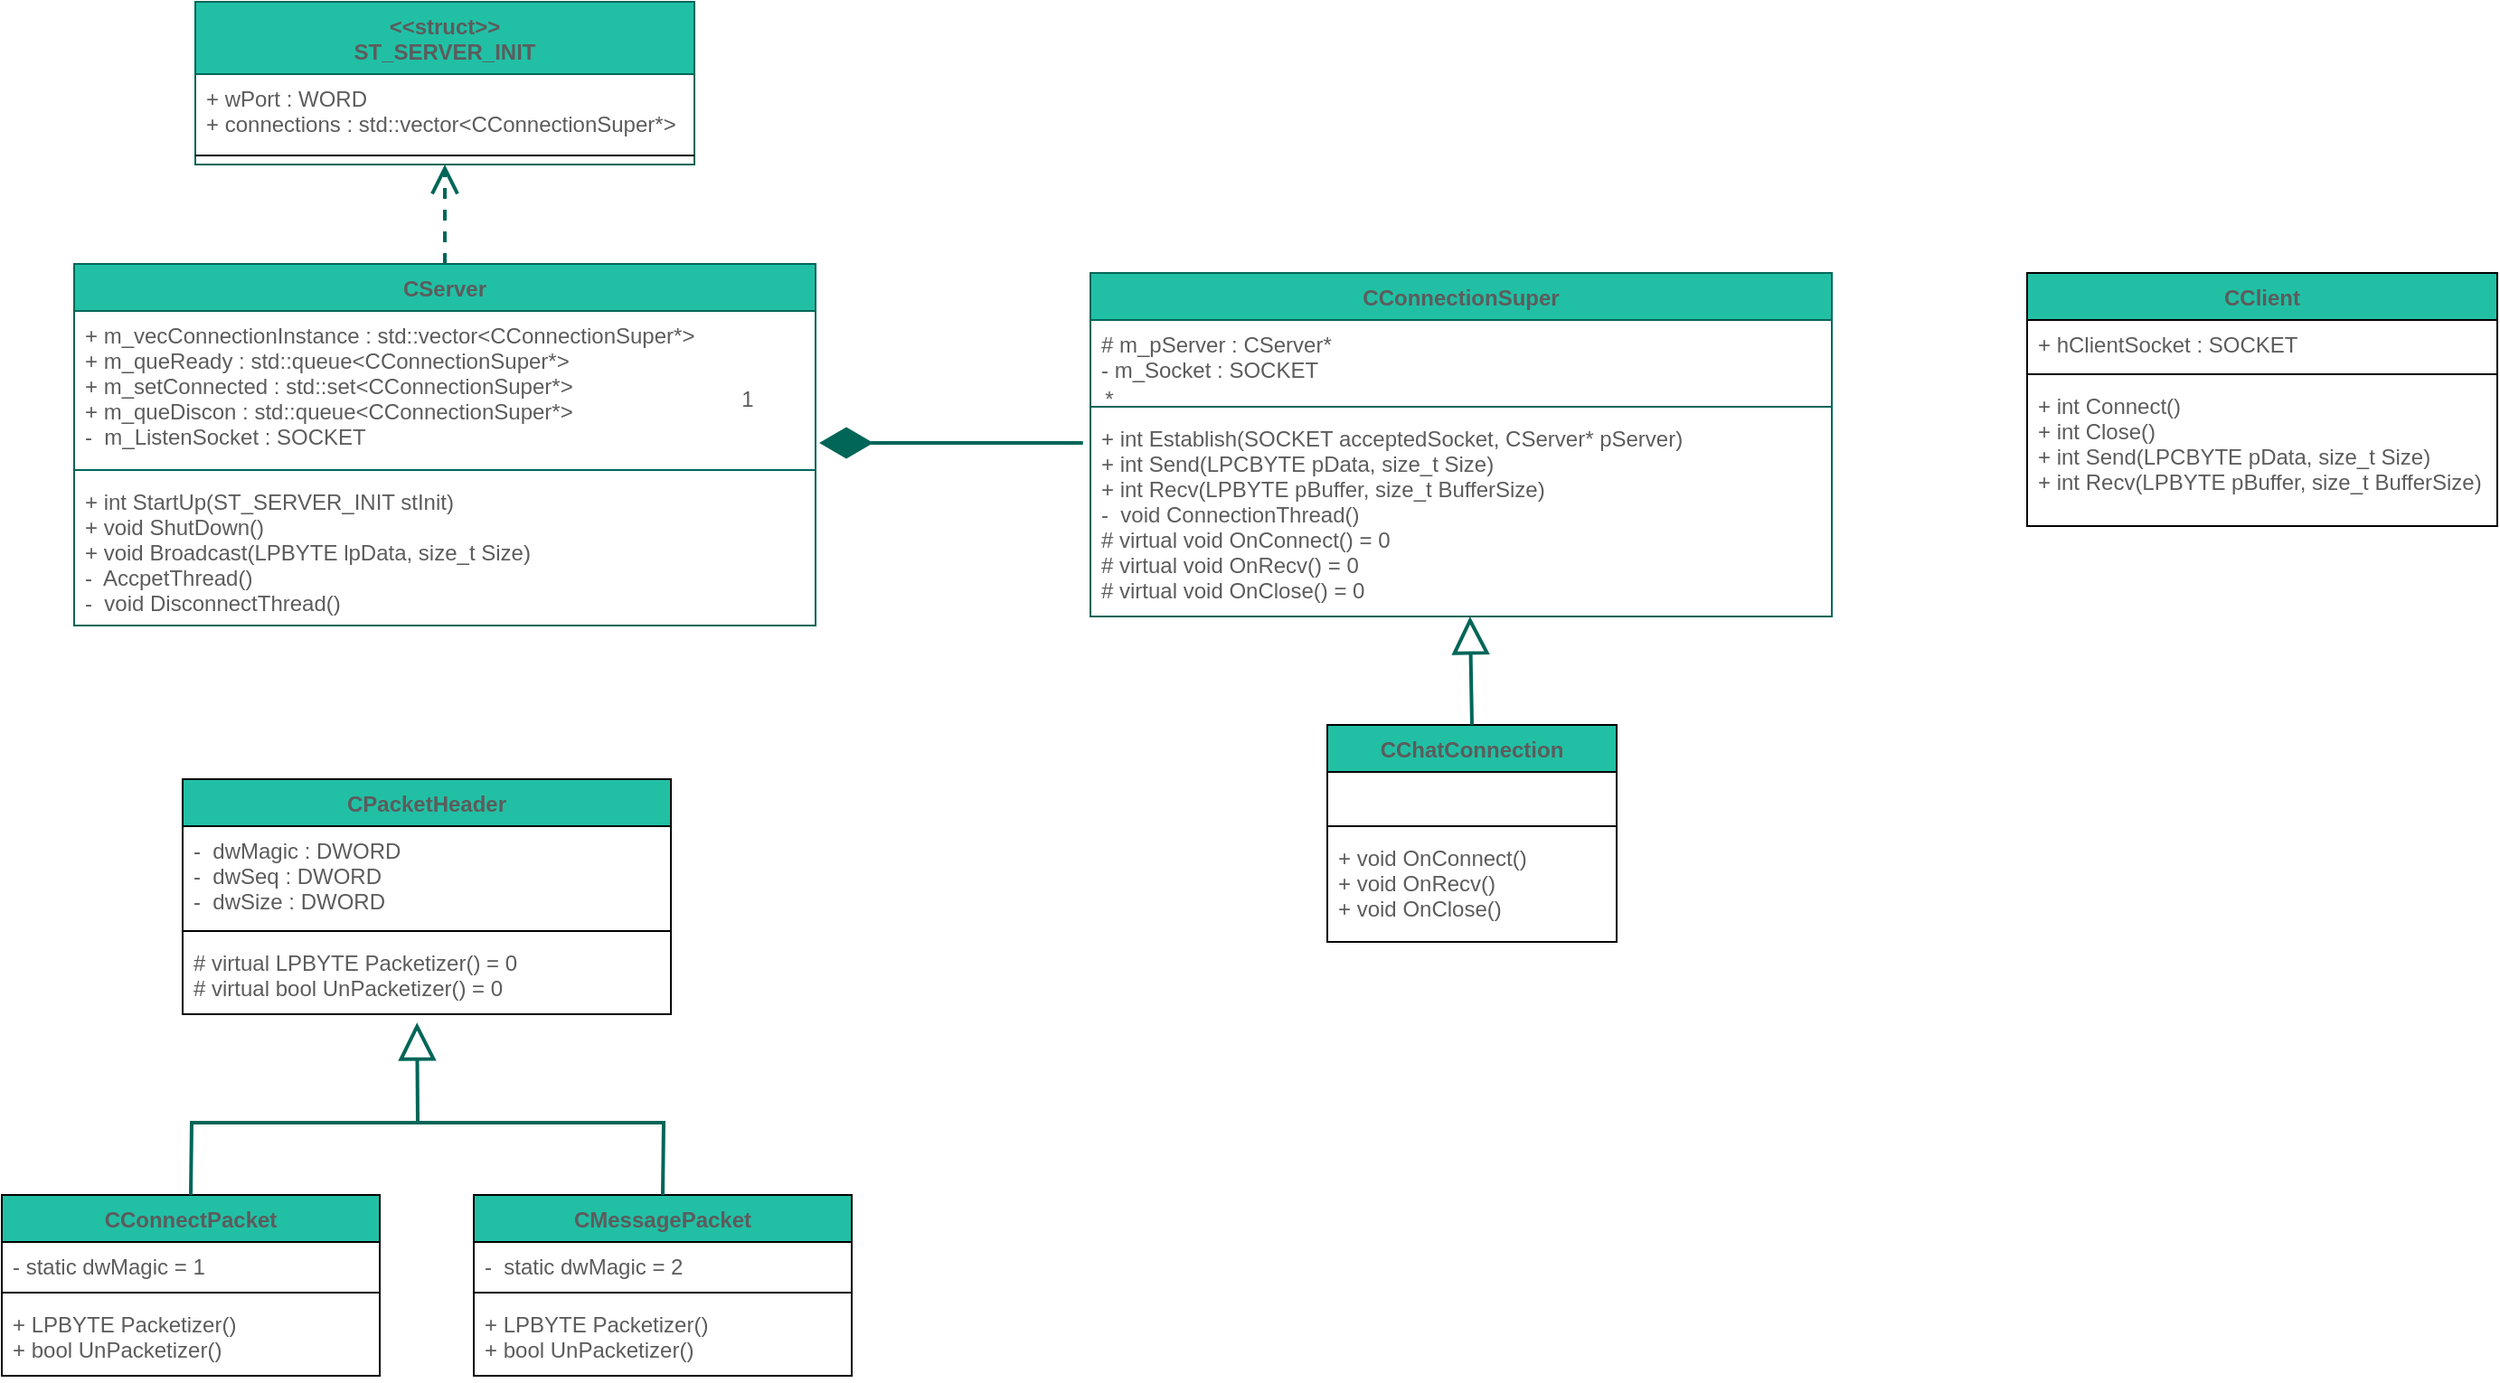 <mxfile version="18.0.6" type="device"><diagram id="C5RBs43oDa-KdzZeNtuy" name="Page-1"><mxGraphModel dx="622" dy="461" grid="1" gridSize="10" guides="1" tooltips="1" connect="1" arrows="1" fold="1" page="1" pageScale="1" pageWidth="827" pageHeight="1169" math="0" shadow="0"><root><mxCell id="WIyWlLk6GJQsqaUBKTNV-0"/><mxCell id="WIyWlLk6GJQsqaUBKTNV-1" parent="WIyWlLk6GJQsqaUBKTNV-0"/><mxCell id="Q8CzSv9IBbZ-1-yQpQ7J-0" value="CServer" style="swimlane;fontStyle=1;align=center;verticalAlign=top;childLayout=stackLayout;horizontal=1;startSize=26;horizontalStack=0;resizeParent=1;resizeParentMax=0;resizeLast=0;collapsible=1;marginBottom=0;fillColor=#21C0A5;strokeColor=#006658;fontColor=#5C5C5C;" vertex="1" parent="WIyWlLk6GJQsqaUBKTNV-1"><mxGeometry x="180" y="255" width="410" height="200" as="geometry"><mxRectangle x="380" y="140" width="80" height="26" as="alternateBounds"/></mxGeometry></mxCell><mxCell id="Q8CzSv9IBbZ-1-yQpQ7J-1" value="+ m_vecConnectionInstance : std::vector&lt;CConnectionSuper*&gt;&#10;+ m_queReady : std::queue&lt;CConnectionSuper*&gt;&#10;+ m_setConnected : std::set&lt;CConnectionSuper*&gt;&#10;+ m_queDiscon : std::queue&lt;CConnectionSuper*&gt;&#10;-  m_ListenSocket : SOCKET" style="text;strokeColor=none;fillColor=none;align=left;verticalAlign=top;spacingLeft=4;spacingRight=4;overflow=hidden;rotatable=0;points=[[0,0.5],[1,0.5]];portConstraint=eastwest;fontColor=#5C5C5C;" vertex="1" parent="Q8CzSv9IBbZ-1-yQpQ7J-0"><mxGeometry y="26" width="410" height="84" as="geometry"/></mxCell><mxCell id="Q8CzSv9IBbZ-1-yQpQ7J-2" value="" style="line;strokeWidth=1;fillColor=none;align=left;verticalAlign=middle;spacingTop=-1;spacingLeft=3;spacingRight=3;rotatable=0;labelPosition=right;points=[];portConstraint=eastwest;strokeColor=#006658;fontColor=#5C5C5C;" vertex="1" parent="Q8CzSv9IBbZ-1-yQpQ7J-0"><mxGeometry y="110" width="410" height="8" as="geometry"/></mxCell><mxCell id="Q8CzSv9IBbZ-1-yQpQ7J-3" value="+ int StartUp(ST_SERVER_INIT stInit)&#10;+ void ShutDown()&#10;+ void Broadcast(LPBYTE lpData, size_t Size)&#10;-  AccpetThread()&#10;-  void DisconnectThread()" style="text;strokeColor=none;fillColor=none;align=left;verticalAlign=top;spacingLeft=4;spacingRight=4;overflow=hidden;rotatable=0;points=[[0,0.5],[1,0.5]];portConstraint=eastwest;fontColor=#5C5C5C;" vertex="1" parent="Q8CzSv9IBbZ-1-yQpQ7J-0"><mxGeometry y="118" width="410" height="82" as="geometry"/></mxCell><mxCell id="Q8CzSv9IBbZ-1-yQpQ7J-4" value="&lt;&lt;struct&gt;&gt;&#10;ST_SERVER_INIT" style="swimlane;fontStyle=1;align=center;verticalAlign=top;childLayout=stackLayout;horizontal=1;startSize=40;horizontalStack=0;resizeParent=1;resizeParentMax=0;resizeLast=0;collapsible=1;marginBottom=0;rounded=0;sketch=0;fontColor=#5C5C5C;strokeColor=#006658;fillColor=#21C0A5;" vertex="1" parent="WIyWlLk6GJQsqaUBKTNV-1"><mxGeometry x="247" y="110" width="276" height="90" as="geometry"/></mxCell><mxCell id="Q8CzSv9IBbZ-1-yQpQ7J-5" value="+ wPort : WORD&#10;+ connections : std::vector&lt;CConnectionSuper*&gt;" style="text;strokeColor=none;fillColor=none;align=left;verticalAlign=top;spacingLeft=4;spacingRight=4;overflow=hidden;rotatable=0;points=[[0,0.5],[1,0.5]];portConstraint=eastwest;rounded=0;sketch=0;fontColor=#5C5C5C;" vertex="1" parent="Q8CzSv9IBbZ-1-yQpQ7J-4"><mxGeometry y="40" width="276" height="40" as="geometry"/></mxCell><mxCell id="Q8CzSv9IBbZ-1-yQpQ7J-6" value="" style="line;strokeWidth=1;fillColor=none;align=left;verticalAlign=middle;spacingTop=-1;spacingLeft=3;spacingRight=3;rotatable=0;labelPosition=right;points=[];portConstraint=eastwest;rounded=0;sketch=0;fontColor=#5C5C5C;strokeColor=default;" vertex="1" parent="Q8CzSv9IBbZ-1-yQpQ7J-4"><mxGeometry y="80" width="276" height="10" as="geometry"/></mxCell><mxCell id="Q8CzSv9IBbZ-1-yQpQ7J-12" value="CConnectionSuper" style="swimlane;fontStyle=1;align=center;verticalAlign=top;childLayout=stackLayout;horizontal=1;startSize=26;horizontalStack=0;resizeParent=1;resizeParentMax=0;resizeLast=0;collapsible=1;marginBottom=0;fillColor=#21C0A5;strokeColor=#006658;fontColor=#5C5C5C;" vertex="1" parent="WIyWlLk6GJQsqaUBKTNV-1"><mxGeometry x="742" y="260" width="410" height="190" as="geometry"><mxRectangle x="380" y="140" width="80" height="26" as="alternateBounds"/></mxGeometry></mxCell><mxCell id="Q8CzSv9IBbZ-1-yQpQ7J-13" value="# m_pServer : CServer*&#10;- m_Socket : SOCKET" style="text;strokeColor=none;fillColor=none;align=left;verticalAlign=top;spacingLeft=4;spacingRight=4;overflow=hidden;rotatable=0;points=[[0,0.5],[1,0.5]];portConstraint=eastwest;fontColor=#5C5C5C;" vertex="1" parent="Q8CzSv9IBbZ-1-yQpQ7J-12"><mxGeometry y="26" width="410" height="44" as="geometry"/></mxCell><mxCell id="Q8CzSv9IBbZ-1-yQpQ7J-14" value="" style="line;strokeWidth=1;fillColor=none;align=left;verticalAlign=middle;spacingTop=-1;spacingLeft=3;spacingRight=3;rotatable=0;labelPosition=right;points=[];portConstraint=eastwest;strokeColor=#006658;fontColor=#5C5C5C;" vertex="1" parent="Q8CzSv9IBbZ-1-yQpQ7J-12"><mxGeometry y="70" width="410" height="8" as="geometry"/></mxCell><mxCell id="Q8CzSv9IBbZ-1-yQpQ7J-15" value="+ int Establish(SOCKET acceptedSocket, CServer* pServer)&#10;+ int Send(LPCBYTE pData, size_t Size)&#10;+ int Recv(LPBYTE pBuffer, size_t BufferSize)&#10;-  void ConnectionThread()&#10;# virtual void OnConnect() = 0&#10;# virtual void OnRecv() = 0&#10;# virtual void OnClose() = 0" style="text;strokeColor=none;fillColor=none;align=left;verticalAlign=top;spacingLeft=4;spacingRight=4;overflow=hidden;rotatable=0;points=[[0,0.5],[1,0.5]];portConstraint=eastwest;fontColor=#5C5C5C;" vertex="1" parent="Q8CzSv9IBbZ-1-yQpQ7J-12"><mxGeometry y="78" width="410" height="112" as="geometry"/></mxCell><mxCell id="Q8CzSv9IBbZ-1-yQpQ7J-16" value="CChatConnection" style="swimlane;fontStyle=1;align=center;verticalAlign=top;childLayout=stackLayout;horizontal=1;startSize=26;horizontalStack=0;resizeParent=1;resizeParentMax=0;resizeLast=0;collapsible=1;marginBottom=0;rounded=0;sketch=0;fontColor=#5C5C5C;strokeColor=default;fillColor=#21C0A5;" vertex="1" parent="WIyWlLk6GJQsqaUBKTNV-1"><mxGeometry x="873" y="510" width="160" height="120" as="geometry"/></mxCell><mxCell id="Q8CzSv9IBbZ-1-yQpQ7J-17" value=" " style="text;strokeColor=none;fillColor=none;align=left;verticalAlign=top;spacingLeft=4;spacingRight=4;overflow=hidden;rotatable=0;points=[[0,0.5],[1,0.5]];portConstraint=eastwest;rounded=0;sketch=0;fontColor=#5C5C5C;" vertex="1" parent="Q8CzSv9IBbZ-1-yQpQ7J-16"><mxGeometry y="26" width="160" height="26" as="geometry"/></mxCell><mxCell id="Q8CzSv9IBbZ-1-yQpQ7J-18" value="" style="line;strokeWidth=1;fillColor=none;align=left;verticalAlign=middle;spacingTop=-1;spacingLeft=3;spacingRight=3;rotatable=0;labelPosition=right;points=[];portConstraint=eastwest;rounded=0;sketch=0;fontColor=#5C5C5C;" vertex="1" parent="Q8CzSv9IBbZ-1-yQpQ7J-16"><mxGeometry y="52" width="160" height="8" as="geometry"/></mxCell><mxCell id="Q8CzSv9IBbZ-1-yQpQ7J-19" value="+ void OnConnect()&#10;+ void OnRecv()&#10;+ void OnClose()" style="text;strokeColor=none;fillColor=none;align=left;verticalAlign=top;spacingLeft=4;spacingRight=4;overflow=hidden;rotatable=0;points=[[0,0.5],[1,0.5]];portConstraint=eastwest;rounded=0;sketch=0;fontColor=#5C5C5C;" vertex="1" parent="Q8CzSv9IBbZ-1-yQpQ7J-16"><mxGeometry y="60" width="160" height="60" as="geometry"/></mxCell><mxCell id="Q8CzSv9IBbZ-1-yQpQ7J-30" value="" style="endArrow=diamondThin;endFill=1;endSize=24;html=1;rounded=1;sketch=0;fontColor=#5C5C5C;strokeColor=#006658;strokeWidth=2;fillColor=#21C0A5;curved=0;exitX=-0.01;exitY=0.143;exitDx=0;exitDy=0;exitPerimeter=0;entryX=1.005;entryY=0.869;entryDx=0;entryDy=0;entryPerimeter=0;" edge="1" parent="WIyWlLk6GJQsqaUBKTNV-1" source="Q8CzSv9IBbZ-1-yQpQ7J-15" target="Q8CzSv9IBbZ-1-yQpQ7J-1"><mxGeometry width="160" relative="1" as="geometry"><mxPoint x="562" y="430" as="sourcePoint"/><mxPoint x="552" y="350" as="targetPoint"/><Array as="points"/></mxGeometry></mxCell><mxCell id="Q8CzSv9IBbZ-1-yQpQ7J-31" value="" style="endArrow=open;endSize=12;dashed=1;html=1;rounded=1;sketch=0;fontColor=#5C5C5C;strokeColor=#006658;strokeWidth=2;fillColor=#21C0A5;curved=0;exitX=0.5;exitY=0;exitDx=0;exitDy=0;entryX=0.5;entryY=1;entryDx=0;entryDy=0;" edge="1" parent="WIyWlLk6GJQsqaUBKTNV-1" source="Q8CzSv9IBbZ-1-yQpQ7J-0" target="Q8CzSv9IBbZ-1-yQpQ7J-4"><mxGeometry width="160" relative="1" as="geometry"><mxPoint x="410" y="220" as="sourcePoint"/><mxPoint x="570" y="220" as="targetPoint"/></mxGeometry></mxCell><mxCell id="Q8CzSv9IBbZ-1-yQpQ7J-32" value="" style="endArrow=block;endSize=16;endFill=0;html=1;rounded=1;sketch=0;fontColor=#5C5C5C;strokeColor=#006658;strokeWidth=2;fillColor=#21C0A5;curved=0;exitX=0.5;exitY=0;exitDx=0;exitDy=0;entryX=0.512;entryY=1;entryDx=0;entryDy=0;entryPerimeter=0;" edge="1" parent="WIyWlLk6GJQsqaUBKTNV-1" source="Q8CzSv9IBbZ-1-yQpQ7J-16" target="Q8CzSv9IBbZ-1-yQpQ7J-15"><mxGeometry width="160" relative="1" as="geometry"><mxPoint x="912" y="470" as="sourcePoint"/><mxPoint x="1072" y="470" as="targetPoint"/></mxGeometry></mxCell><mxCell id="Q8CzSv9IBbZ-1-yQpQ7J-33" value="1" style="text;html=1;align=center;verticalAlign=middle;resizable=0;points=[];autosize=1;strokeColor=none;fillColor=none;fontColor=#5C5C5C;" vertex="1" parent="WIyWlLk6GJQsqaUBKTNV-1"><mxGeometry x="542" y="320" width="20" height="20" as="geometry"/></mxCell><mxCell id="Q8CzSv9IBbZ-1-yQpQ7J-34" value="*" style="text;html=1;align=center;verticalAlign=middle;resizable=0;points=[];autosize=1;strokeColor=none;fillColor=none;fontColor=#5C5C5C;" vertex="1" parent="WIyWlLk6GJQsqaUBKTNV-1"><mxGeometry x="742" y="320" width="20" height="20" as="geometry"/></mxCell><mxCell id="Q8CzSv9IBbZ-1-yQpQ7J-38" value="CClient" style="swimlane;fontStyle=1;align=center;verticalAlign=top;childLayout=stackLayout;horizontal=1;startSize=26;horizontalStack=0;resizeParent=1;resizeParentMax=0;resizeLast=0;collapsible=1;marginBottom=0;rounded=0;sketch=0;fontColor=#5C5C5C;strokeColor=default;fillColor=#21C0A5;" vertex="1" parent="WIyWlLk6GJQsqaUBKTNV-1"><mxGeometry x="1260" y="260" width="260" height="140" as="geometry"/></mxCell><mxCell id="Q8CzSv9IBbZ-1-yQpQ7J-39" value="+ hClientSocket : SOCKET" style="text;strokeColor=none;fillColor=none;align=left;verticalAlign=top;spacingLeft=4;spacingRight=4;overflow=hidden;rotatable=0;points=[[0,0.5],[1,0.5]];portConstraint=eastwest;rounded=0;sketch=0;fontColor=#5C5C5C;" vertex="1" parent="Q8CzSv9IBbZ-1-yQpQ7J-38"><mxGeometry y="26" width="260" height="26" as="geometry"/></mxCell><mxCell id="Q8CzSv9IBbZ-1-yQpQ7J-40" value="" style="line;strokeWidth=1;fillColor=none;align=left;verticalAlign=middle;spacingTop=-1;spacingLeft=3;spacingRight=3;rotatable=0;labelPosition=right;points=[];portConstraint=eastwest;rounded=0;sketch=0;fontColor=#5C5C5C;" vertex="1" parent="Q8CzSv9IBbZ-1-yQpQ7J-38"><mxGeometry y="52" width="260" height="8" as="geometry"/></mxCell><mxCell id="Q8CzSv9IBbZ-1-yQpQ7J-41" value="+ int Connect()&#10;+ int Close()&#10;+ int Send(LPCBYTE pData, size_t Size)&#10;+ int Recv(LPBYTE pBuffer, size_t BufferSize)&#10;" style="text;strokeColor=none;fillColor=none;align=left;verticalAlign=top;spacingLeft=4;spacingRight=4;overflow=hidden;rotatable=0;points=[[0,0.5],[1,0.5]];portConstraint=eastwest;rounded=0;sketch=0;fontColor=#5C5C5C;" vertex="1" parent="Q8CzSv9IBbZ-1-yQpQ7J-38"><mxGeometry y="60" width="260" height="80" as="geometry"/></mxCell><mxCell id="Q8CzSv9IBbZ-1-yQpQ7J-42" value="CMessagePacket" style="swimlane;fontStyle=1;align=center;verticalAlign=top;childLayout=stackLayout;horizontal=1;startSize=26;horizontalStack=0;resizeParent=1;resizeParentMax=0;resizeLast=0;collapsible=1;marginBottom=0;rounded=0;sketch=0;fontColor=#5C5C5C;strokeColor=default;fillColor=#21C0A5;" vertex="1" parent="WIyWlLk6GJQsqaUBKTNV-1"><mxGeometry x="401" y="770" width="209" height="100" as="geometry"/></mxCell><mxCell id="Q8CzSv9IBbZ-1-yQpQ7J-43" value="-  static dwMagic = 2" style="text;strokeColor=none;fillColor=none;align=left;verticalAlign=top;spacingLeft=4;spacingRight=4;overflow=hidden;rotatable=0;points=[[0,0.5],[1,0.5]];portConstraint=eastwest;rounded=0;sketch=0;fontColor=#5C5C5C;" vertex="1" parent="Q8CzSv9IBbZ-1-yQpQ7J-42"><mxGeometry y="26" width="209" height="24" as="geometry"/></mxCell><mxCell id="Q8CzSv9IBbZ-1-yQpQ7J-44" value="" style="line;strokeWidth=1;fillColor=none;align=left;verticalAlign=middle;spacingTop=-1;spacingLeft=3;spacingRight=3;rotatable=0;labelPosition=right;points=[];portConstraint=eastwest;rounded=0;sketch=0;fontColor=#5C5C5C;" vertex="1" parent="Q8CzSv9IBbZ-1-yQpQ7J-42"><mxGeometry y="50" width="209" height="8" as="geometry"/></mxCell><mxCell id="Q8CzSv9IBbZ-1-yQpQ7J-45" value="+ LPBYTE Packetizer()&#10;+ bool UnPacketizer()" style="text;strokeColor=none;fillColor=none;align=left;verticalAlign=top;spacingLeft=4;spacingRight=4;overflow=hidden;rotatable=0;points=[[0,0.5],[1,0.5]];portConstraint=eastwest;rounded=0;sketch=0;fontColor=#5C5C5C;" vertex="1" parent="Q8CzSv9IBbZ-1-yQpQ7J-42"><mxGeometry y="58" width="209" height="42" as="geometry"/></mxCell><mxCell id="Q8CzSv9IBbZ-1-yQpQ7J-47" value="CConnectPacket" style="swimlane;fontStyle=1;align=center;verticalAlign=top;childLayout=stackLayout;horizontal=1;startSize=26;horizontalStack=0;resizeParent=1;resizeParentMax=0;resizeLast=0;collapsible=1;marginBottom=0;rounded=0;sketch=0;fontColor=#5C5C5C;strokeColor=default;fillColor=#21C0A5;" vertex="1" parent="WIyWlLk6GJQsqaUBKTNV-1"><mxGeometry x="140" y="770" width="209" height="100" as="geometry"/></mxCell><mxCell id="Q8CzSv9IBbZ-1-yQpQ7J-48" value="- static dwMagic = 1" style="text;strokeColor=none;fillColor=none;align=left;verticalAlign=top;spacingLeft=4;spacingRight=4;overflow=hidden;rotatable=0;points=[[0,0.5],[1,0.5]];portConstraint=eastwest;rounded=0;sketch=0;fontColor=#5C5C5C;" vertex="1" parent="Q8CzSv9IBbZ-1-yQpQ7J-47"><mxGeometry y="26" width="209" height="24" as="geometry"/></mxCell><mxCell id="Q8CzSv9IBbZ-1-yQpQ7J-49" value="" style="line;strokeWidth=1;fillColor=none;align=left;verticalAlign=middle;spacingTop=-1;spacingLeft=3;spacingRight=3;rotatable=0;labelPosition=right;points=[];portConstraint=eastwest;rounded=0;sketch=0;fontColor=#5C5C5C;" vertex="1" parent="Q8CzSv9IBbZ-1-yQpQ7J-47"><mxGeometry y="50" width="209" height="8" as="geometry"/></mxCell><mxCell id="Q8CzSv9IBbZ-1-yQpQ7J-50" value="+ LPBYTE Packetizer()&#10;+ bool UnPacketizer()" style="text;strokeColor=none;fillColor=none;align=left;verticalAlign=top;spacingLeft=4;spacingRight=4;overflow=hidden;rotatable=0;points=[[0,0.5],[1,0.5]];portConstraint=eastwest;rounded=0;sketch=0;fontColor=#5C5C5C;" vertex="1" parent="Q8CzSv9IBbZ-1-yQpQ7J-47"><mxGeometry y="58" width="209" height="42" as="geometry"/></mxCell><mxCell id="Q8CzSv9IBbZ-1-yQpQ7J-51" value="CPacketHeader" style="swimlane;fontStyle=1;align=center;verticalAlign=top;childLayout=stackLayout;horizontal=1;startSize=26;horizontalStack=0;resizeParent=1;resizeParentMax=0;resizeLast=0;collapsible=1;marginBottom=0;rounded=0;sketch=0;fontColor=#5C5C5C;strokeColor=default;fillColor=#21C0A5;" vertex="1" parent="WIyWlLk6GJQsqaUBKTNV-1"><mxGeometry x="240" y="540" width="270" height="130" as="geometry"/></mxCell><mxCell id="Q8CzSv9IBbZ-1-yQpQ7J-52" value="-  dwMagic : DWORD&#10;-  dwSeq : DWORD&#10;-  dwSize : DWORD" style="text;strokeColor=none;fillColor=none;align=left;verticalAlign=top;spacingLeft=4;spacingRight=4;overflow=hidden;rotatable=0;points=[[0,0.5],[1,0.5]];portConstraint=eastwest;rounded=0;sketch=0;fontColor=#5C5C5C;" vertex="1" parent="Q8CzSv9IBbZ-1-yQpQ7J-51"><mxGeometry y="26" width="270" height="54" as="geometry"/></mxCell><mxCell id="Q8CzSv9IBbZ-1-yQpQ7J-53" value="" style="line;strokeWidth=1;fillColor=none;align=left;verticalAlign=middle;spacingTop=-1;spacingLeft=3;spacingRight=3;rotatable=0;labelPosition=right;points=[];portConstraint=eastwest;rounded=0;sketch=0;fontColor=#5C5C5C;" vertex="1" parent="Q8CzSv9IBbZ-1-yQpQ7J-51"><mxGeometry y="80" width="270" height="8" as="geometry"/></mxCell><mxCell id="Q8CzSv9IBbZ-1-yQpQ7J-54" value="# virtual LPBYTE Packetizer() = 0&#10;# virtual bool UnPacketizer() = 0" style="text;strokeColor=none;fillColor=none;align=left;verticalAlign=top;spacingLeft=4;spacingRight=4;overflow=hidden;rotatable=0;points=[[0,0.5],[1,0.5]];portConstraint=eastwest;rounded=0;sketch=0;fontColor=#5C5C5C;" vertex="1" parent="Q8CzSv9IBbZ-1-yQpQ7J-51"><mxGeometry y="88" width="270" height="42" as="geometry"/></mxCell><mxCell id="Q8CzSv9IBbZ-1-yQpQ7J-56" value="" style="endArrow=none;html=1;rounded=0;sketch=0;fontColor=#5C5C5C;strokeColor=#006658;strokeWidth=2;fillColor=#21C0A5;exitX=0.5;exitY=0;exitDx=0;exitDy=0;entryX=0.5;entryY=0;entryDx=0;entryDy=0;" edge="1" parent="WIyWlLk6GJQsqaUBKTNV-1" source="Q8CzSv9IBbZ-1-yQpQ7J-47" target="Q8CzSv9IBbZ-1-yQpQ7J-42"><mxGeometry width="50" height="50" relative="1" as="geometry"><mxPoint x="351" y="754" as="sourcePoint"/><mxPoint x="401" y="704" as="targetPoint"/><Array as="points"><mxPoint x="245" y="730"/><mxPoint x="506" y="730"/></Array></mxGeometry></mxCell><mxCell id="Q8CzSv9IBbZ-1-yQpQ7J-57" value="" style="endArrow=block;endSize=16;endFill=0;html=1;rounded=0;sketch=0;fontColor=#5C5C5C;strokeColor=#006658;strokeWidth=2;fillColor=#21C0A5;entryX=0.48;entryY=1.109;entryDx=0;entryDy=0;entryPerimeter=0;" edge="1" parent="WIyWlLk6GJQsqaUBKTNV-1" target="Q8CzSv9IBbZ-1-yQpQ7J-54"><mxGeometry width="160" relative="1" as="geometry"><mxPoint x="370" y="730" as="sourcePoint"/><mxPoint x="570" y="630" as="targetPoint"/></mxGeometry></mxCell></root></mxGraphModel></diagram></mxfile>